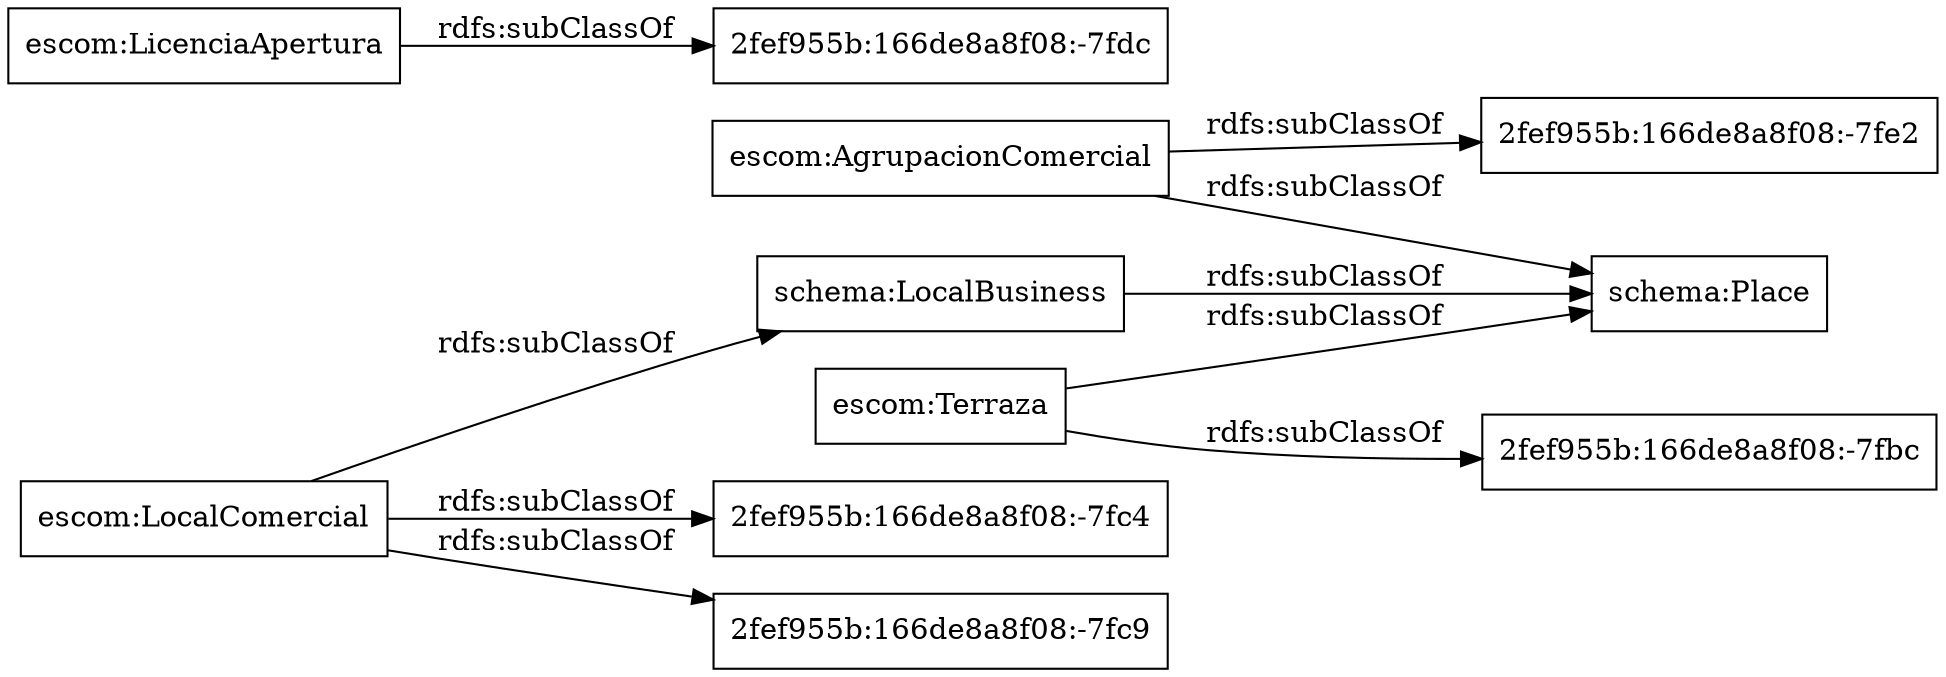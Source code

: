 digraph ar2dtool_diagram { 
rankdir=LR;
size="1000"
node [shape = rectangle, color="black"]; "escom:Terraza" "2fef955b:166de8a8f08:-7fdc" "escom:LicenciaApertura" "escom:AgrupacionComercial" "2fef955b:166de8a8f08:-7fc4" "2fef955b:166de8a8f08:-7fc9" "schema:LocalBusiness" "escom:LocalComercial" "2fef955b:166de8a8f08:-7fbc" "schema:Place" "2fef955b:166de8a8f08:-7fe2" ; /*classes style*/
	"escom:AgrupacionComercial" -> "schema:Place" [ label = "rdfs:subClassOf" ];
	"escom:AgrupacionComercial" -> "2fef955b:166de8a8f08:-7fe2" [ label = "rdfs:subClassOf" ];
	"escom:LocalComercial" -> "2fef955b:166de8a8f08:-7fc9" [ label = "rdfs:subClassOf" ];
	"escom:LocalComercial" -> "2fef955b:166de8a8f08:-7fc4" [ label = "rdfs:subClassOf" ];
	"escom:LocalComercial" -> "schema:LocalBusiness" [ label = "rdfs:subClassOf" ];
	"escom:Terraza" -> "schema:Place" [ label = "rdfs:subClassOf" ];
	"escom:Terraza" -> "2fef955b:166de8a8f08:-7fbc" [ label = "rdfs:subClassOf" ];
	"escom:LicenciaApertura" -> "2fef955b:166de8a8f08:-7fdc" [ label = "rdfs:subClassOf" ];
	"schema:LocalBusiness" -> "schema:Place" [ label = "rdfs:subClassOf" ];

}
